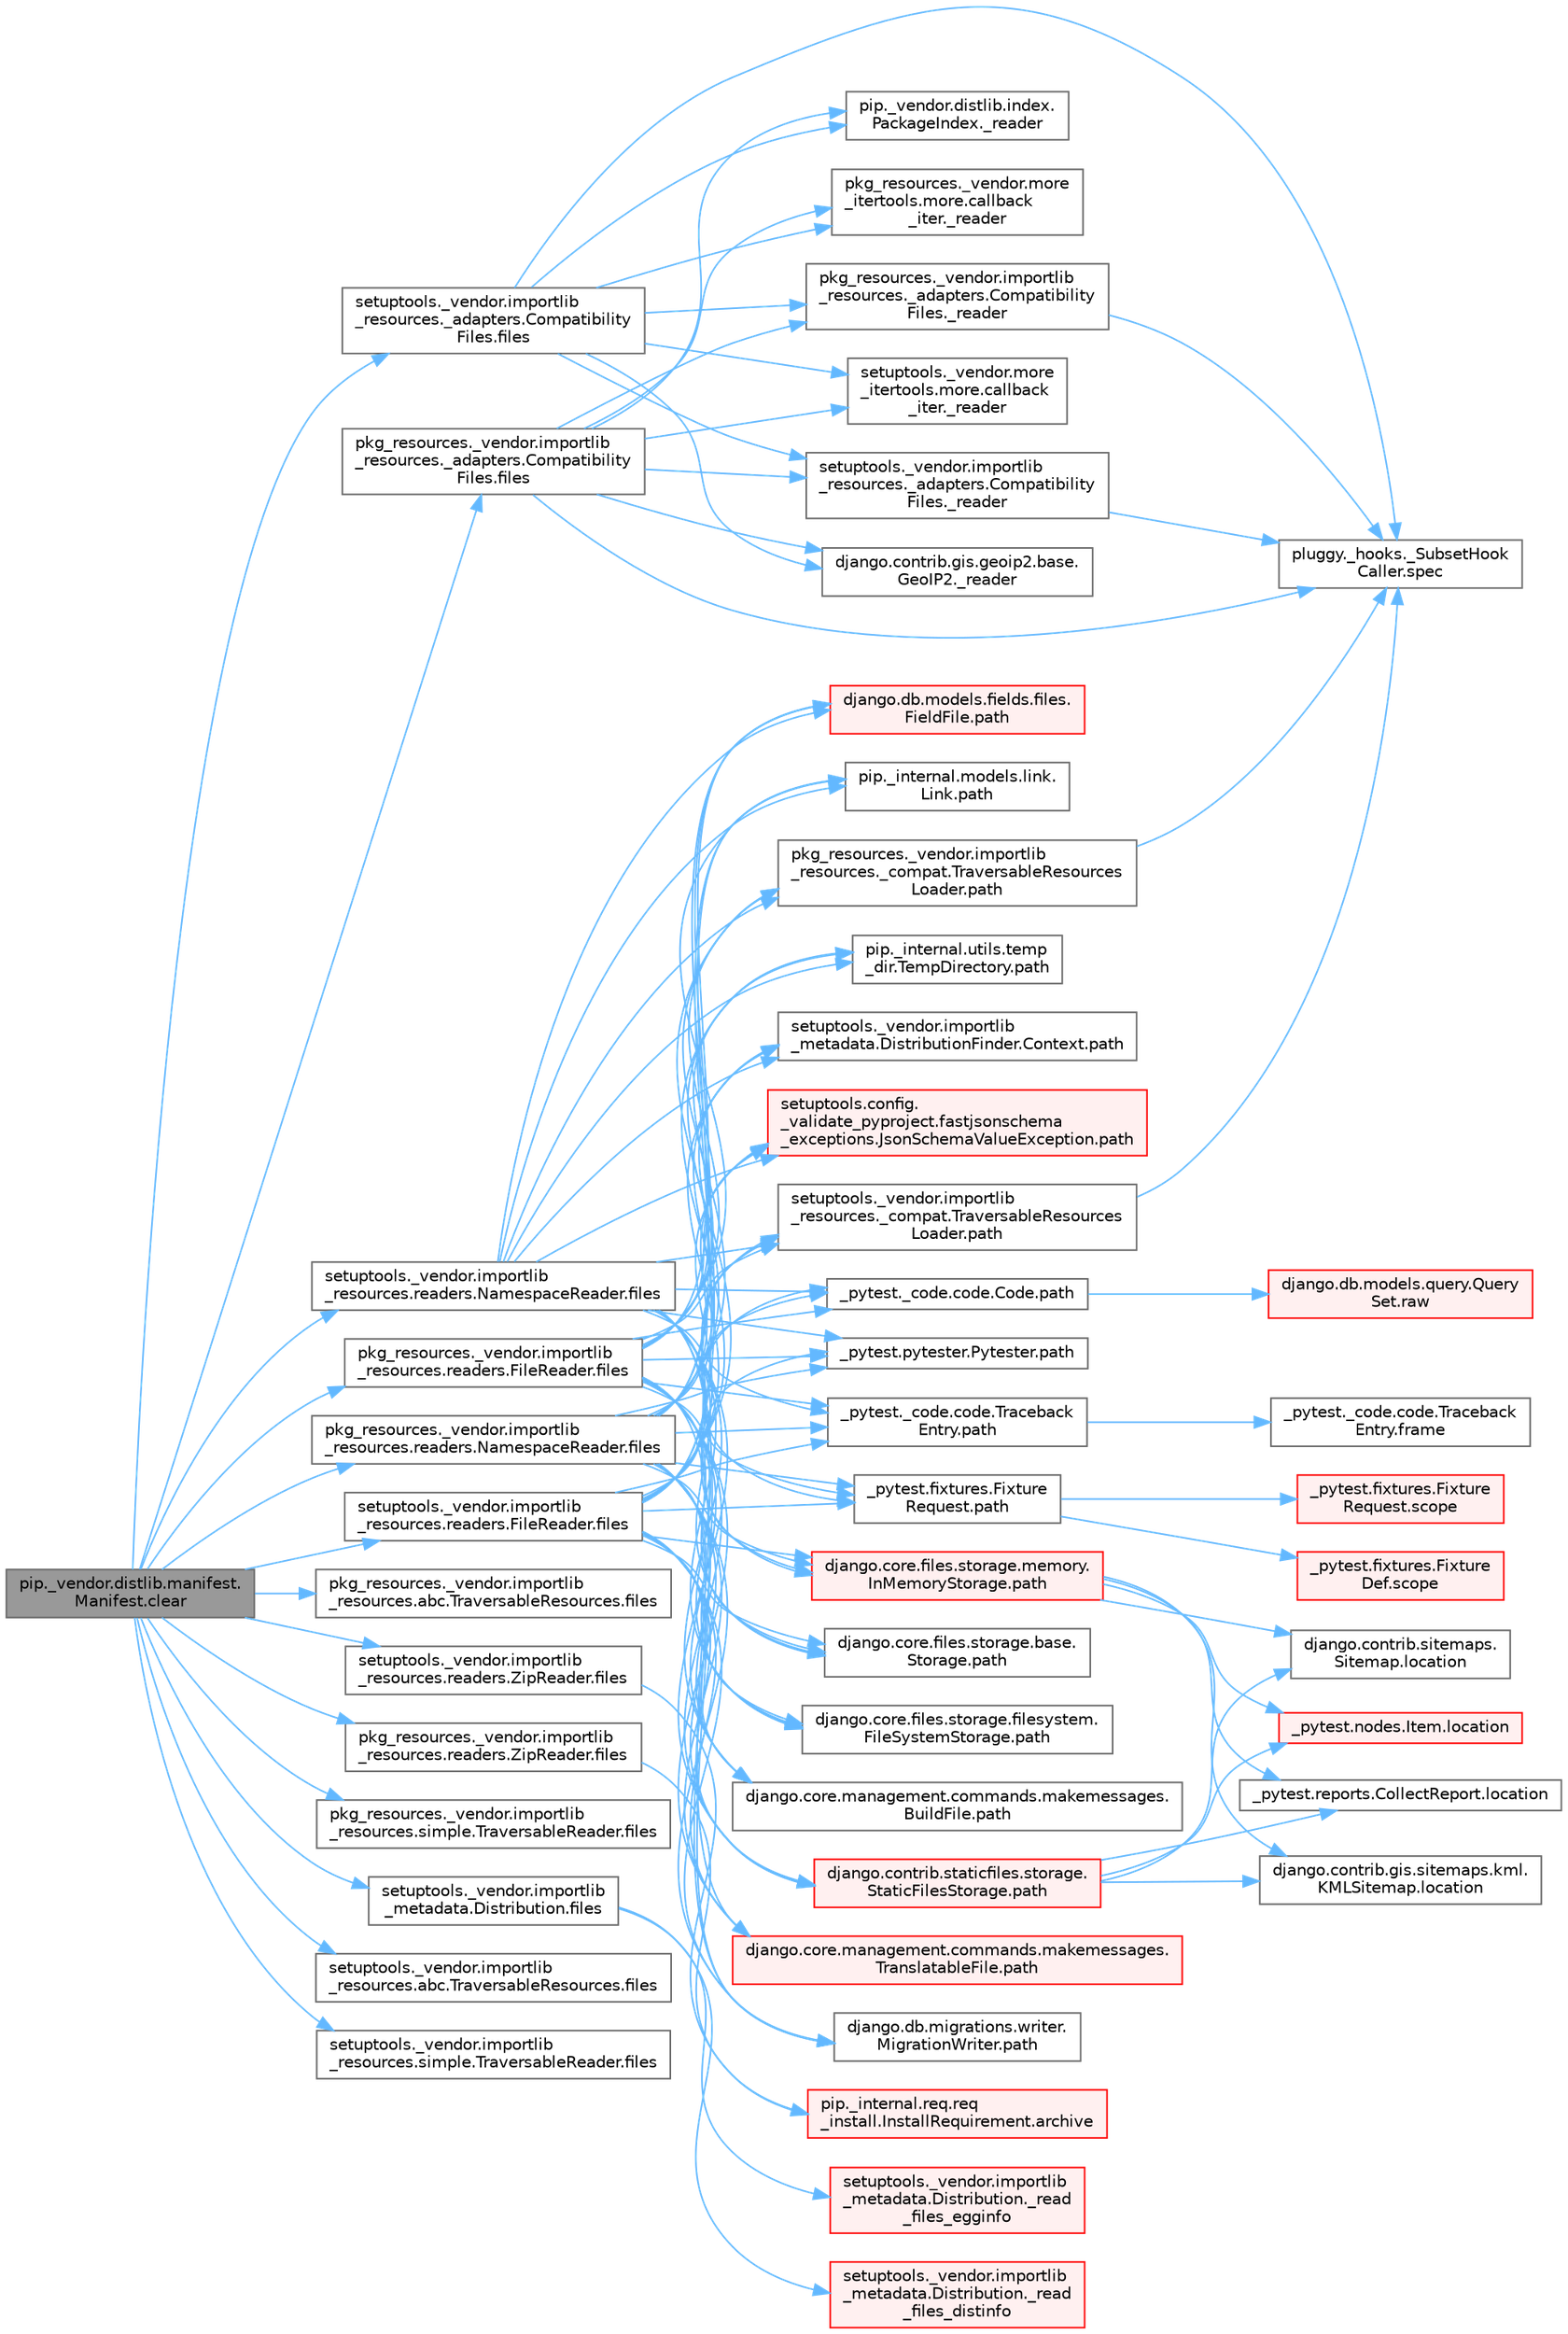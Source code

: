digraph "pip._vendor.distlib.manifest.Manifest.clear"
{
 // LATEX_PDF_SIZE
  bgcolor="transparent";
  edge [fontname=Helvetica,fontsize=10,labelfontname=Helvetica,labelfontsize=10];
  node [fontname=Helvetica,fontsize=10,shape=box,height=0.2,width=0.4];
  rankdir="LR";
  Node1 [id="Node000001",label="pip._vendor.distlib.manifest.\lManifest.clear",height=0.2,width=0.4,color="gray40", fillcolor="grey60", style="filled", fontcolor="black",tooltip=" "];
  Node1 -> Node2 [id="edge1_Node000001_Node000002",color="steelblue1",style="solid",tooltip=" "];
  Node2 [id="Node000002",label="pkg_resources._vendor.importlib\l_resources._adapters.Compatibility\lFiles.files",height=0.2,width=0.4,color="grey40", fillcolor="white", style="filled",URL="$classpkg__resources_1_1__vendor_1_1importlib__resources_1_1__adapters_1_1_compatibility_files.html#a8b9d338ee8b5f6f2b1b612d2835a5528",tooltip=" "];
  Node2 -> Node3 [id="edge2_Node000002_Node000003",color="steelblue1",style="solid",tooltip=" "];
  Node3 [id="Node000003",label="django.contrib.gis.geoip2.base.\lGeoIP2._reader",height=0.2,width=0.4,color="grey40", fillcolor="white", style="filled",URL="$classdjango_1_1contrib_1_1gis_1_1geoip2_1_1base_1_1_geo_i_p2.html#a3602c469d02744ad210583e2b571c286",tooltip=" "];
  Node2 -> Node4 [id="edge3_Node000002_Node000004",color="steelblue1",style="solid",tooltip=" "];
  Node4 [id="Node000004",label="pip._vendor.distlib.index.\lPackageIndex._reader",height=0.2,width=0.4,color="grey40", fillcolor="white", style="filled",URL="$classpip_1_1__vendor_1_1distlib_1_1index_1_1_package_index.html#a101ab2cbea9c2a66818e368a1b783665",tooltip=" "];
  Node2 -> Node5 [id="edge4_Node000002_Node000005",color="steelblue1",style="solid",tooltip=" "];
  Node5 [id="Node000005",label="pkg_resources._vendor.importlib\l_resources._adapters.Compatibility\lFiles._reader",height=0.2,width=0.4,color="grey40", fillcolor="white", style="filled",URL="$classpkg__resources_1_1__vendor_1_1importlib__resources_1_1__adapters_1_1_compatibility_files.html#adb88d9d6cdd3ccde8543d5aff0e263cc",tooltip=" "];
  Node5 -> Node6 [id="edge5_Node000005_Node000006",color="steelblue1",style="solid",tooltip=" "];
  Node6 [id="Node000006",label="pluggy._hooks._SubsetHook\lCaller.spec",height=0.2,width=0.4,color="grey40", fillcolor="white", style="filled",URL="$classpluggy_1_1__hooks_1_1___subset_hook_caller.html#ab4f250ab0096f9c4c5fceaed622f5328",tooltip=" "];
  Node2 -> Node7 [id="edge6_Node000002_Node000007",color="steelblue1",style="solid",tooltip=" "];
  Node7 [id="Node000007",label="pkg_resources._vendor.more\l_itertools.more.callback\l_iter._reader",height=0.2,width=0.4,color="grey40", fillcolor="white", style="filled",URL="$classpkg__resources_1_1__vendor_1_1more__itertools_1_1more_1_1callback__iter.html#a39c147e211ab320778e20aebdb6506c0",tooltip=" "];
  Node2 -> Node8 [id="edge7_Node000002_Node000008",color="steelblue1",style="solid",tooltip=" "];
  Node8 [id="Node000008",label="setuptools._vendor.importlib\l_resources._adapters.Compatibility\lFiles._reader",height=0.2,width=0.4,color="grey40", fillcolor="white", style="filled",URL="$classsetuptools_1_1__vendor_1_1importlib__resources_1_1__adapters_1_1_compatibility_files.html#a2a663060da2f5497b42765bdc90bca45",tooltip=" "];
  Node8 -> Node6 [id="edge8_Node000008_Node000006",color="steelblue1",style="solid",tooltip=" "];
  Node2 -> Node9 [id="edge9_Node000002_Node000009",color="steelblue1",style="solid",tooltip=" "];
  Node9 [id="Node000009",label="setuptools._vendor.more\l_itertools.more.callback\l_iter._reader",height=0.2,width=0.4,color="grey40", fillcolor="white", style="filled",URL="$classsetuptools_1_1__vendor_1_1more__itertools_1_1more_1_1callback__iter.html#a05c0fdd2e4088e3a9914e4fa2e6fd050",tooltip=" "];
  Node2 -> Node6 [id="edge10_Node000002_Node000006",color="steelblue1",style="solid",tooltip=" "];
  Node1 -> Node10 [id="edge11_Node000001_Node000010",color="steelblue1",style="solid",tooltip=" "];
  Node10 [id="Node000010",label="pkg_resources._vendor.importlib\l_resources.abc.TraversableResources.files",height=0.2,width=0.4,color="grey40", fillcolor="white", style="filled",URL="$classpkg__resources_1_1__vendor_1_1importlib__resources_1_1abc_1_1_traversable_resources.html#a355a5579db7885b20dd95b6175965f5b",tooltip=" "];
  Node1 -> Node11 [id="edge12_Node000001_Node000011",color="steelblue1",style="solid",tooltip=" "];
  Node11 [id="Node000011",label="pkg_resources._vendor.importlib\l_resources.readers.FileReader.files",height=0.2,width=0.4,color="grey40", fillcolor="white", style="filled",URL="$classpkg__resources_1_1__vendor_1_1importlib__resources_1_1readers_1_1_file_reader.html#ac80e1e3a22d012bbfb5f1b7a753bab21",tooltip=" "];
  Node11 -> Node12 [id="edge13_Node000011_Node000012",color="steelblue1",style="solid",tooltip=" "];
  Node12 [id="Node000012",label="_pytest._code.code.Code.path",height=0.2,width=0.4,color="grey40", fillcolor="white", style="filled",URL="$class__pytest_1_1__code_1_1code_1_1_code.html#a1dae55e90750fe77c7517f806a14d864",tooltip=" "];
  Node12 -> Node13 [id="edge14_Node000012_Node000013",color="steelblue1",style="solid",tooltip=" "];
  Node13 [id="Node000013",label="django.db.models.query.Query\lSet.raw",height=0.2,width=0.4,color="red", fillcolor="#FFF0F0", style="filled",URL="$classdjango_1_1db_1_1models_1_1query_1_1_query_set.html#abce199e3993658459fb2f7c2719daa45",tooltip="PUBLIC METHODS THAT RETURN A QUERYSET SUBCLASS #."];
  Node11 -> Node24 [id="edge15_Node000011_Node000024",color="steelblue1",style="solid",tooltip=" "];
  Node24 [id="Node000024",label="_pytest._code.code.Traceback\lEntry.path",height=0.2,width=0.4,color="grey40", fillcolor="white", style="filled",URL="$class__pytest_1_1__code_1_1code_1_1_traceback_entry.html#a5a88b9ae4623733566450a9e7d8387c0",tooltip=" "];
  Node24 -> Node25 [id="edge16_Node000024_Node000025",color="steelblue1",style="solid",tooltip=" "];
  Node25 [id="Node000025",label="_pytest._code.code.Traceback\lEntry.frame",height=0.2,width=0.4,color="grey40", fillcolor="white", style="filled",URL="$class__pytest_1_1__code_1_1code_1_1_traceback_entry.html#a8592e8aeeb3804602a1d6c85fc427f1b",tooltip=" "];
  Node11 -> Node26 [id="edge17_Node000011_Node000026",color="steelblue1",style="solid",tooltip=" "];
  Node26 [id="Node000026",label="_pytest.fixtures.Fixture\lRequest.path",height=0.2,width=0.4,color="grey40", fillcolor="white", style="filled",URL="$class__pytest_1_1fixtures_1_1_fixture_request.html#a6f6db59812d121b54cd67d5e434e1451",tooltip=" "];
  Node26 -> Node27 [id="edge18_Node000026_Node000027",color="steelblue1",style="solid",tooltip=" "];
  Node27 [id="Node000027",label="_pytest.fixtures.Fixture\lDef.scope",height=0.2,width=0.4,color="red", fillcolor="#FFF0F0", style="filled",URL="$class__pytest_1_1fixtures_1_1_fixture_def.html#a7631cdae842daae93780def0698acba2",tooltip=" "];
  Node26 -> Node31 [id="edge19_Node000026_Node000031",color="steelblue1",style="solid",tooltip=" "];
  Node31 [id="Node000031",label="_pytest.fixtures.Fixture\lRequest.scope",height=0.2,width=0.4,color="red", fillcolor="#FFF0F0", style="filled",URL="$class__pytest_1_1fixtures_1_1_fixture_request.html#acb5406ee9e8cf7147711b9314b6c951a",tooltip=" "];
  Node11 -> Node32 [id="edge20_Node000011_Node000032",color="steelblue1",style="solid",tooltip=" "];
  Node32 [id="Node000032",label="_pytest.pytester.Pytester.path",height=0.2,width=0.4,color="grey40", fillcolor="white", style="filled",URL="$class__pytest_1_1pytester_1_1_pytester.html#a403c804f74a87f5e5705774fa896cc1f",tooltip=" "];
  Node11 -> Node33 [id="edge21_Node000011_Node000033",color="steelblue1",style="solid",tooltip=" "];
  Node33 [id="Node000033",label="django.contrib.staticfiles.storage.\lStaticFilesStorage.path",height=0.2,width=0.4,color="red", fillcolor="#FFF0F0", style="filled",URL="$classdjango_1_1contrib_1_1staticfiles_1_1storage_1_1_static_files_storage.html#a4e96cc92fbde7423d1b74f3a50fc0bf6",tooltip=" "];
  Node33 -> Node34 [id="edge22_Node000033_Node000034",color="steelblue1",style="solid",tooltip=" "];
  Node34 [id="Node000034",label="_pytest.nodes.Item.location",height=0.2,width=0.4,color="red", fillcolor="#FFF0F0", style="filled",URL="$class__pytest_1_1nodes_1_1_item.html#a09cd5bab99de1b92a3aa6f76ba8aa206",tooltip=" "];
  Node33 -> Node45 [id="edge23_Node000033_Node000045",color="steelblue1",style="solid",tooltip=" "];
  Node45 [id="Node000045",label="_pytest.reports.CollectReport.location",height=0.2,width=0.4,color="grey40", fillcolor="white", style="filled",URL="$class__pytest_1_1reports_1_1_collect_report.html#a3df6c3a6598c22fd46d30789b1a43393",tooltip=" "];
  Node33 -> Node46 [id="edge24_Node000033_Node000046",color="steelblue1",style="solid",tooltip=" "];
  Node46 [id="Node000046",label="django.contrib.gis.sitemaps.kml.\lKMLSitemap.location",height=0.2,width=0.4,color="grey40", fillcolor="white", style="filled",URL="$classdjango_1_1contrib_1_1gis_1_1sitemaps_1_1kml_1_1_k_m_l_sitemap.html#aeae9b718dc149bb1b470a9c52ac5628f",tooltip=" "];
  Node33 -> Node47 [id="edge25_Node000033_Node000047",color="steelblue1",style="solid",tooltip=" "];
  Node47 [id="Node000047",label="django.contrib.sitemaps.\lSitemap.location",height=0.2,width=0.4,color="grey40", fillcolor="white", style="filled",URL="$classdjango_1_1contrib_1_1sitemaps_1_1_sitemap.html#aa50de5996662f62a25b44d826e56f3d1",tooltip=" "];
  Node11 -> Node479 [id="edge26_Node000011_Node000479",color="steelblue1",style="solid",tooltip=" "];
  Node479 [id="Node000479",label="django.core.files.storage.base.\lStorage.path",height=0.2,width=0.4,color="grey40", fillcolor="white", style="filled",URL="$classdjango_1_1core_1_1files_1_1storage_1_1base_1_1_storage.html#a9be8d49a55131dbbab2c5fd57f7e772c",tooltip=" "];
  Node11 -> Node480 [id="edge27_Node000011_Node000480",color="steelblue1",style="solid",tooltip=" "];
  Node480 [id="Node000480",label="django.core.files.storage.filesystem.\lFileSystemStorage.path",height=0.2,width=0.4,color="grey40", fillcolor="white", style="filled",URL="$classdjango_1_1core_1_1files_1_1storage_1_1filesystem_1_1_file_system_storage.html#abf8a7e88eedec3e1b2ea965cc0858d17",tooltip=" "];
  Node11 -> Node481 [id="edge28_Node000011_Node000481",color="steelblue1",style="solid",tooltip=" "];
  Node481 [id="Node000481",label="django.core.files.storage.memory.\lInMemoryStorage.path",height=0.2,width=0.4,color="red", fillcolor="#FFF0F0", style="filled",URL="$classdjango_1_1core_1_1files_1_1storage_1_1memory_1_1_in_memory_storage.html#a466c8e28fd11839318d2e4454b8ef89f",tooltip=" "];
  Node481 -> Node34 [id="edge29_Node000481_Node000034",color="steelblue1",style="solid",tooltip=" "];
  Node481 -> Node45 [id="edge30_Node000481_Node000045",color="steelblue1",style="solid",tooltip=" "];
  Node481 -> Node46 [id="edge31_Node000481_Node000046",color="steelblue1",style="solid",tooltip=" "];
  Node481 -> Node47 [id="edge32_Node000481_Node000047",color="steelblue1",style="solid",tooltip=" "];
  Node11 -> Node485 [id="edge33_Node000011_Node000485",color="steelblue1",style="solid",tooltip=" "];
  Node485 [id="Node000485",label="django.core.management.commands.makemessages.\lBuildFile.path",height=0.2,width=0.4,color="grey40", fillcolor="white", style="filled",URL="$classdjango_1_1core_1_1management_1_1commands_1_1makemessages_1_1_build_file.html#ac06388718e902543bc00a7c6565105fc",tooltip=" "];
  Node11 -> Node486 [id="edge34_Node000011_Node000486",color="steelblue1",style="solid",tooltip=" "];
  Node486 [id="Node000486",label="django.core.management.commands.makemessages.\lTranslatableFile.path",height=0.2,width=0.4,color="red", fillcolor="#FFF0F0", style="filled",URL="$classdjango_1_1core_1_1management_1_1commands_1_1makemessages_1_1_translatable_file.html#ad851d5e6b8a65f5915ccfd4a30fb8026",tooltip=" "];
  Node11 -> Node487 [id="edge35_Node000011_Node000487",color="steelblue1",style="solid",tooltip=" "];
  Node487 [id="Node000487",label="django.db.migrations.writer.\lMigrationWriter.path",height=0.2,width=0.4,color="grey40", fillcolor="white", style="filled",URL="$classdjango_1_1db_1_1migrations_1_1writer_1_1_migration_writer.html#a45469d67e8f80996c982470d36136184",tooltip=" "];
  Node11 -> Node488 [id="edge36_Node000011_Node000488",color="steelblue1",style="solid",tooltip=" "];
  Node488 [id="Node000488",label="django.db.models.fields.files.\lFieldFile.path",height=0.2,width=0.4,color="red", fillcolor="#FFF0F0", style="filled",URL="$classdjango_1_1db_1_1models_1_1fields_1_1files_1_1_field_file.html#ae91c4ed0643fb9bd8959d0db8eb44f80",tooltip=" "];
  Node11 -> Node584 [id="edge37_Node000011_Node000584",color="steelblue1",style="solid",tooltip=" "];
  Node584 [id="Node000584",label="pip._internal.models.link.\lLink.path",height=0.2,width=0.4,color="grey40", fillcolor="white", style="filled",URL="$classpip_1_1__internal_1_1models_1_1link_1_1_link.html#a30f454216dcb615e3ed986238490f180",tooltip=" "];
  Node11 -> Node585 [id="edge38_Node000011_Node000585",color="steelblue1",style="solid",tooltip=" "];
  Node585 [id="Node000585",label="pip._internal.utils.temp\l_dir.TempDirectory.path",height=0.2,width=0.4,color="grey40", fillcolor="white", style="filled",URL="$classpip_1_1__internal_1_1utils_1_1temp__dir_1_1_temp_directory.html#afe6b2d95c070c6570957de5696ff3a6e",tooltip=" "];
  Node11 -> Node586 [id="edge39_Node000011_Node000586",color="steelblue1",style="solid",tooltip=" "];
  Node586 [id="Node000586",label="pkg_resources._vendor.importlib\l_resources._compat.TraversableResources\lLoader.path",height=0.2,width=0.4,color="grey40", fillcolor="white", style="filled",URL="$classpkg__resources_1_1__vendor_1_1importlib__resources_1_1__compat_1_1_traversable_resources_loader.html#acfc17872a53cbe02f6c34eda2bb162f2",tooltip=" "];
  Node586 -> Node6 [id="edge40_Node000586_Node000006",color="steelblue1",style="solid",tooltip=" "];
  Node11 -> Node587 [id="edge41_Node000011_Node000587",color="steelblue1",style="solid",tooltip=" "];
  Node587 [id="Node000587",label="setuptools._vendor.importlib\l_metadata.DistributionFinder.Context.path",height=0.2,width=0.4,color="grey40", fillcolor="white", style="filled",URL="$classsetuptools_1_1__vendor_1_1importlib__metadata_1_1_distribution_finder_1_1_context.html#a84a429ddce40738ea5c0edb53799ee8d",tooltip=" "];
  Node11 -> Node588 [id="edge42_Node000011_Node000588",color="steelblue1",style="solid",tooltip=" "];
  Node588 [id="Node000588",label="setuptools._vendor.importlib\l_resources._compat.TraversableResources\lLoader.path",height=0.2,width=0.4,color="grey40", fillcolor="white", style="filled",URL="$classsetuptools_1_1__vendor_1_1importlib__resources_1_1__compat_1_1_traversable_resources_loader.html#a9b9cf5b6723d48f7a779b6ae71d53699",tooltip=" "];
  Node588 -> Node6 [id="edge43_Node000588_Node000006",color="steelblue1",style="solid",tooltip=" "];
  Node11 -> Node589 [id="edge44_Node000011_Node000589",color="steelblue1",style="solid",tooltip=" "];
  Node589 [id="Node000589",label="setuptools.config.\l_validate_pyproject.fastjsonschema\l_exceptions.JsonSchemaValueException.path",height=0.2,width=0.4,color="red", fillcolor="#FFF0F0", style="filled",URL="$classsetuptools_1_1config_1_1__validate__pyproject_1_1fastjsonschema__exceptions_1_1_json_schema_value_exception.html#a59179b3d1dc16c7087530bbc10bcf857",tooltip=" "];
  Node1 -> Node1824 [id="edge45_Node000001_Node001824",color="steelblue1",style="solid",tooltip=" "];
  Node1824 [id="Node001824",label="pkg_resources._vendor.importlib\l_resources.readers.NamespaceReader.files",height=0.2,width=0.4,color="grey40", fillcolor="white", style="filled",URL="$classpkg__resources_1_1__vendor_1_1importlib__resources_1_1readers_1_1_namespace_reader.html#ae68f8b2f076387226b18c4889de277cf",tooltip=" "];
  Node1824 -> Node12 [id="edge46_Node001824_Node000012",color="steelblue1",style="solid",tooltip=" "];
  Node1824 -> Node24 [id="edge47_Node001824_Node000024",color="steelblue1",style="solid",tooltip=" "];
  Node1824 -> Node26 [id="edge48_Node001824_Node000026",color="steelblue1",style="solid",tooltip=" "];
  Node1824 -> Node32 [id="edge49_Node001824_Node000032",color="steelblue1",style="solid",tooltip=" "];
  Node1824 -> Node33 [id="edge50_Node001824_Node000033",color="steelblue1",style="solid",tooltip=" "];
  Node1824 -> Node479 [id="edge51_Node001824_Node000479",color="steelblue1",style="solid",tooltip=" "];
  Node1824 -> Node480 [id="edge52_Node001824_Node000480",color="steelblue1",style="solid",tooltip=" "];
  Node1824 -> Node481 [id="edge53_Node001824_Node000481",color="steelblue1",style="solid",tooltip=" "];
  Node1824 -> Node485 [id="edge54_Node001824_Node000485",color="steelblue1",style="solid",tooltip=" "];
  Node1824 -> Node486 [id="edge55_Node001824_Node000486",color="steelblue1",style="solid",tooltip=" "];
  Node1824 -> Node487 [id="edge56_Node001824_Node000487",color="steelblue1",style="solid",tooltip=" "];
  Node1824 -> Node488 [id="edge57_Node001824_Node000488",color="steelblue1",style="solid",tooltip=" "];
  Node1824 -> Node584 [id="edge58_Node001824_Node000584",color="steelblue1",style="solid",tooltip=" "];
  Node1824 -> Node585 [id="edge59_Node001824_Node000585",color="steelblue1",style="solid",tooltip=" "];
  Node1824 -> Node586 [id="edge60_Node001824_Node000586",color="steelblue1",style="solid",tooltip=" "];
  Node1824 -> Node587 [id="edge61_Node001824_Node000587",color="steelblue1",style="solid",tooltip=" "];
  Node1824 -> Node588 [id="edge62_Node001824_Node000588",color="steelblue1",style="solid",tooltip=" "];
  Node1824 -> Node589 [id="edge63_Node001824_Node000589",color="steelblue1",style="solid",tooltip=" "];
  Node1 -> Node1825 [id="edge64_Node000001_Node001825",color="steelblue1",style="solid",tooltip=" "];
  Node1825 [id="Node001825",label="pkg_resources._vendor.importlib\l_resources.readers.ZipReader.files",height=0.2,width=0.4,color="grey40", fillcolor="white", style="filled",URL="$classpkg__resources_1_1__vendor_1_1importlib__resources_1_1readers_1_1_zip_reader.html#a7d9335bea71d3023a14cdc45ca26157d",tooltip=" "];
  Node1825 -> Node1826 [id="edge65_Node001825_Node001826",color="steelblue1",style="solid",tooltip=" "];
  Node1826 [id="Node001826",label="pip._internal.req.req\l_install.InstallRequirement.archive",height=0.2,width=0.4,color="red", fillcolor="#FFF0F0", style="filled",URL="$classpip_1_1__internal_1_1req_1_1req__install_1_1_install_requirement.html#aef2764402e45a5e5555e22d5965f1350",tooltip=" "];
  Node1 -> Node1829 [id="edge66_Node000001_Node001829",color="steelblue1",style="solid",tooltip=" "];
  Node1829 [id="Node001829",label="pkg_resources._vendor.importlib\l_resources.simple.TraversableReader.files",height=0.2,width=0.4,color="grey40", fillcolor="white", style="filled",URL="$classpkg__resources_1_1__vendor_1_1importlib__resources_1_1simple_1_1_traversable_reader.html#a17bf2eaa1cbb0affa5ec29f6fefacac8",tooltip=" "];
  Node1 -> Node1830 [id="edge67_Node000001_Node001830",color="steelblue1",style="solid",tooltip=" "];
  Node1830 [id="Node001830",label="setuptools._vendor.importlib\l_metadata.Distribution.files",height=0.2,width=0.4,color="grey40", fillcolor="white", style="filled",URL="$classsetuptools_1_1__vendor_1_1importlib__metadata_1_1_distribution.html#a4600c19bb68ff3c899dbcf38a2eaf98c",tooltip=" "];
  Node1830 -> Node1831 [id="edge68_Node001830_Node001831",color="steelblue1",style="solid",tooltip=" "];
  Node1831 [id="Node001831",label="setuptools._vendor.importlib\l_metadata.Distribution._read\l_files_distinfo",height=0.2,width=0.4,color="red", fillcolor="#FFF0F0", style="filled",URL="$classsetuptools_1_1__vendor_1_1importlib__metadata_1_1_distribution.html#a628110e2d7d92ea6b3593261b810ca15",tooltip=" "];
  Node1830 -> Node2767 [id="edge69_Node001830_Node002767",color="steelblue1",style="solid",tooltip=" "];
  Node2767 [id="Node002767",label="setuptools._vendor.importlib\l_metadata.Distribution._read\l_files_egginfo",height=0.2,width=0.4,color="red", fillcolor="#FFF0F0", style="filled",URL="$classsetuptools_1_1__vendor_1_1importlib__metadata_1_1_distribution.html#a1f141ac67b8d6aa5021ba6f2cc832342",tooltip=" "];
  Node1 -> Node2768 [id="edge70_Node000001_Node002768",color="steelblue1",style="solid",tooltip=" "];
  Node2768 [id="Node002768",label="setuptools._vendor.importlib\l_resources._adapters.Compatibility\lFiles.files",height=0.2,width=0.4,color="grey40", fillcolor="white", style="filled",URL="$classsetuptools_1_1__vendor_1_1importlib__resources_1_1__adapters_1_1_compatibility_files.html#afe4ab3d957d5886ae615b184d7ac2835",tooltip=" "];
  Node2768 -> Node3 [id="edge71_Node002768_Node000003",color="steelblue1",style="solid",tooltip=" "];
  Node2768 -> Node4 [id="edge72_Node002768_Node000004",color="steelblue1",style="solid",tooltip=" "];
  Node2768 -> Node5 [id="edge73_Node002768_Node000005",color="steelblue1",style="solid",tooltip=" "];
  Node2768 -> Node7 [id="edge74_Node002768_Node000007",color="steelblue1",style="solid",tooltip=" "];
  Node2768 -> Node8 [id="edge75_Node002768_Node000008",color="steelblue1",style="solid",tooltip=" "];
  Node2768 -> Node9 [id="edge76_Node002768_Node000009",color="steelblue1",style="solid",tooltip=" "];
  Node2768 -> Node6 [id="edge77_Node002768_Node000006",color="steelblue1",style="solid",tooltip=" "];
  Node1 -> Node2769 [id="edge78_Node000001_Node002769",color="steelblue1",style="solid",tooltip=" "];
  Node2769 [id="Node002769",label="setuptools._vendor.importlib\l_resources.abc.TraversableResources.files",height=0.2,width=0.4,color="grey40", fillcolor="white", style="filled",URL="$classsetuptools_1_1__vendor_1_1importlib__resources_1_1abc_1_1_traversable_resources.html#a573f46222fbe518cca97e89446113d04",tooltip=" "];
  Node1 -> Node2770 [id="edge79_Node000001_Node002770",color="steelblue1",style="solid",tooltip=" "];
  Node2770 [id="Node002770",label="setuptools._vendor.importlib\l_resources.readers.FileReader.files",height=0.2,width=0.4,color="grey40", fillcolor="white", style="filled",URL="$classsetuptools_1_1__vendor_1_1importlib__resources_1_1readers_1_1_file_reader.html#a8536b477e2f4ed83ac20b58baace6b4c",tooltip=" "];
  Node2770 -> Node12 [id="edge80_Node002770_Node000012",color="steelblue1",style="solid",tooltip=" "];
  Node2770 -> Node24 [id="edge81_Node002770_Node000024",color="steelblue1",style="solid",tooltip=" "];
  Node2770 -> Node26 [id="edge82_Node002770_Node000026",color="steelblue1",style="solid",tooltip=" "];
  Node2770 -> Node32 [id="edge83_Node002770_Node000032",color="steelblue1",style="solid",tooltip=" "];
  Node2770 -> Node33 [id="edge84_Node002770_Node000033",color="steelblue1",style="solid",tooltip=" "];
  Node2770 -> Node479 [id="edge85_Node002770_Node000479",color="steelblue1",style="solid",tooltip=" "];
  Node2770 -> Node480 [id="edge86_Node002770_Node000480",color="steelblue1",style="solid",tooltip=" "];
  Node2770 -> Node481 [id="edge87_Node002770_Node000481",color="steelblue1",style="solid",tooltip=" "];
  Node2770 -> Node485 [id="edge88_Node002770_Node000485",color="steelblue1",style="solid",tooltip=" "];
  Node2770 -> Node486 [id="edge89_Node002770_Node000486",color="steelblue1",style="solid",tooltip=" "];
  Node2770 -> Node487 [id="edge90_Node002770_Node000487",color="steelblue1",style="solid",tooltip=" "];
  Node2770 -> Node488 [id="edge91_Node002770_Node000488",color="steelblue1",style="solid",tooltip=" "];
  Node2770 -> Node584 [id="edge92_Node002770_Node000584",color="steelblue1",style="solid",tooltip=" "];
  Node2770 -> Node585 [id="edge93_Node002770_Node000585",color="steelblue1",style="solid",tooltip=" "];
  Node2770 -> Node586 [id="edge94_Node002770_Node000586",color="steelblue1",style="solid",tooltip=" "];
  Node2770 -> Node587 [id="edge95_Node002770_Node000587",color="steelblue1",style="solid",tooltip=" "];
  Node2770 -> Node588 [id="edge96_Node002770_Node000588",color="steelblue1",style="solid",tooltip=" "];
  Node2770 -> Node589 [id="edge97_Node002770_Node000589",color="steelblue1",style="solid",tooltip=" "];
  Node1 -> Node2771 [id="edge98_Node000001_Node002771",color="steelblue1",style="solid",tooltip=" "];
  Node2771 [id="Node002771",label="setuptools._vendor.importlib\l_resources.readers.NamespaceReader.files",height=0.2,width=0.4,color="grey40", fillcolor="white", style="filled",URL="$classsetuptools_1_1__vendor_1_1importlib__resources_1_1readers_1_1_namespace_reader.html#a80c5b3a6ae3f4903c4db5bb312f2ae49",tooltip=" "];
  Node2771 -> Node12 [id="edge99_Node002771_Node000012",color="steelblue1",style="solid",tooltip=" "];
  Node2771 -> Node24 [id="edge100_Node002771_Node000024",color="steelblue1",style="solid",tooltip=" "];
  Node2771 -> Node26 [id="edge101_Node002771_Node000026",color="steelblue1",style="solid",tooltip=" "];
  Node2771 -> Node32 [id="edge102_Node002771_Node000032",color="steelblue1",style="solid",tooltip=" "];
  Node2771 -> Node33 [id="edge103_Node002771_Node000033",color="steelblue1",style="solid",tooltip=" "];
  Node2771 -> Node479 [id="edge104_Node002771_Node000479",color="steelblue1",style="solid",tooltip=" "];
  Node2771 -> Node480 [id="edge105_Node002771_Node000480",color="steelblue1",style="solid",tooltip=" "];
  Node2771 -> Node481 [id="edge106_Node002771_Node000481",color="steelblue1",style="solid",tooltip=" "];
  Node2771 -> Node485 [id="edge107_Node002771_Node000485",color="steelblue1",style="solid",tooltip=" "];
  Node2771 -> Node486 [id="edge108_Node002771_Node000486",color="steelblue1",style="solid",tooltip=" "];
  Node2771 -> Node487 [id="edge109_Node002771_Node000487",color="steelblue1",style="solid",tooltip=" "];
  Node2771 -> Node488 [id="edge110_Node002771_Node000488",color="steelblue1",style="solid",tooltip=" "];
  Node2771 -> Node584 [id="edge111_Node002771_Node000584",color="steelblue1",style="solid",tooltip=" "];
  Node2771 -> Node585 [id="edge112_Node002771_Node000585",color="steelblue1",style="solid",tooltip=" "];
  Node2771 -> Node586 [id="edge113_Node002771_Node000586",color="steelblue1",style="solid",tooltip=" "];
  Node2771 -> Node587 [id="edge114_Node002771_Node000587",color="steelblue1",style="solid",tooltip=" "];
  Node2771 -> Node588 [id="edge115_Node002771_Node000588",color="steelblue1",style="solid",tooltip=" "];
  Node2771 -> Node589 [id="edge116_Node002771_Node000589",color="steelblue1",style="solid",tooltip=" "];
  Node1 -> Node2772 [id="edge117_Node000001_Node002772",color="steelblue1",style="solid",tooltip=" "];
  Node2772 [id="Node002772",label="setuptools._vendor.importlib\l_resources.readers.ZipReader.files",height=0.2,width=0.4,color="grey40", fillcolor="white", style="filled",URL="$classsetuptools_1_1__vendor_1_1importlib__resources_1_1readers_1_1_zip_reader.html#ac310114936b6978f32944f3845ee32ed",tooltip=" "];
  Node2772 -> Node1826 [id="edge118_Node002772_Node001826",color="steelblue1",style="solid",tooltip=" "];
  Node1 -> Node2773 [id="edge119_Node000001_Node002773",color="steelblue1",style="solid",tooltip=" "];
  Node2773 [id="Node002773",label="setuptools._vendor.importlib\l_resources.simple.TraversableReader.files",height=0.2,width=0.4,color="grey40", fillcolor="white", style="filled",URL="$classsetuptools_1_1__vendor_1_1importlib__resources_1_1simple_1_1_traversable_reader.html#a15b7bef75b9485b98deb4edccf1a5f53",tooltip=" "];
}
